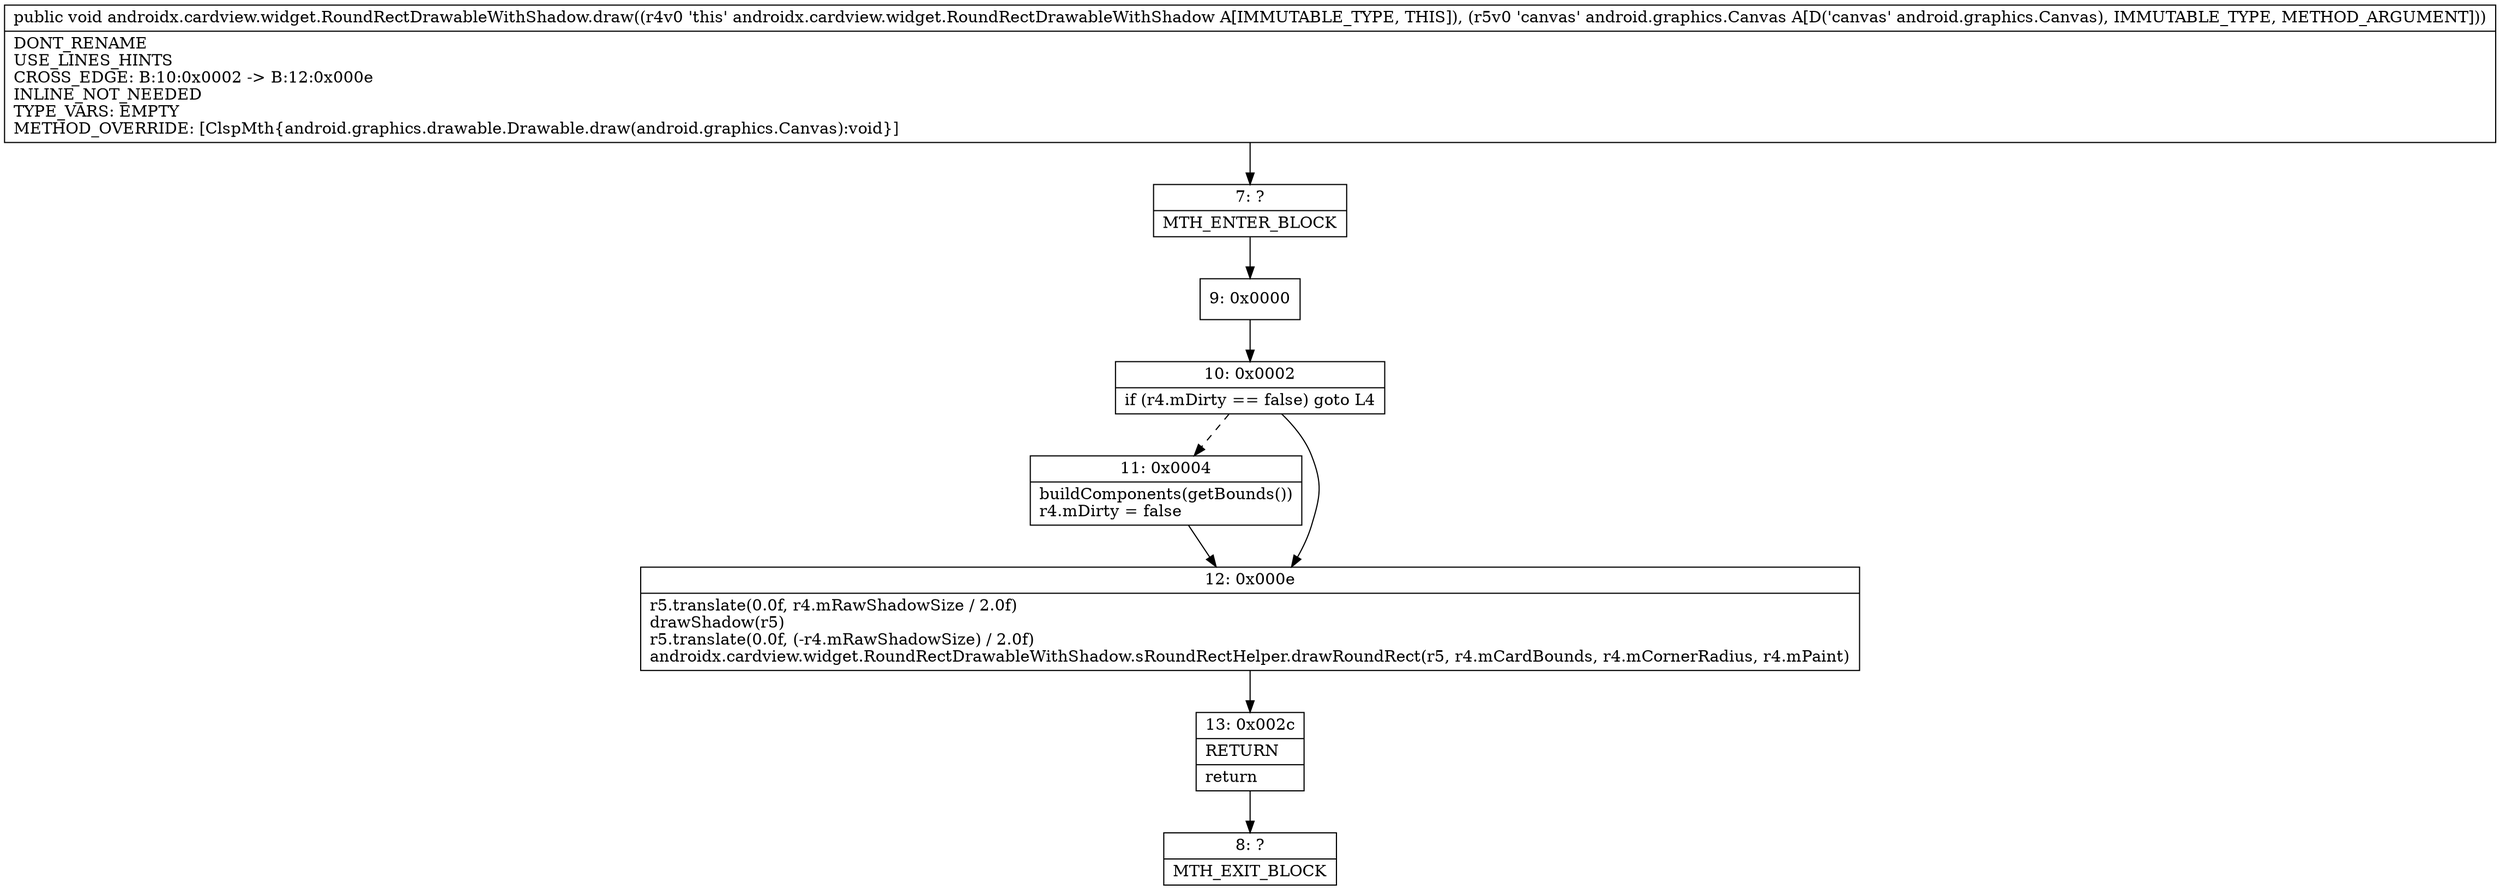 digraph "CFG forandroidx.cardview.widget.RoundRectDrawableWithShadow.draw(Landroid\/graphics\/Canvas;)V" {
Node_7 [shape=record,label="{7\:\ ?|MTH_ENTER_BLOCK\l}"];
Node_9 [shape=record,label="{9\:\ 0x0000}"];
Node_10 [shape=record,label="{10\:\ 0x0002|if (r4.mDirty == false) goto L4\l}"];
Node_11 [shape=record,label="{11\:\ 0x0004|buildComponents(getBounds())\lr4.mDirty = false\l}"];
Node_12 [shape=record,label="{12\:\ 0x000e|r5.translate(0.0f, r4.mRawShadowSize \/ 2.0f)\ldrawShadow(r5)\lr5.translate(0.0f, (\-r4.mRawShadowSize) \/ 2.0f)\landroidx.cardview.widget.RoundRectDrawableWithShadow.sRoundRectHelper.drawRoundRect(r5, r4.mCardBounds, r4.mCornerRadius, r4.mPaint)\l}"];
Node_13 [shape=record,label="{13\:\ 0x002c|RETURN\l|return\l}"];
Node_8 [shape=record,label="{8\:\ ?|MTH_EXIT_BLOCK\l}"];
MethodNode[shape=record,label="{public void androidx.cardview.widget.RoundRectDrawableWithShadow.draw((r4v0 'this' androidx.cardview.widget.RoundRectDrawableWithShadow A[IMMUTABLE_TYPE, THIS]), (r5v0 'canvas' android.graphics.Canvas A[D('canvas' android.graphics.Canvas), IMMUTABLE_TYPE, METHOD_ARGUMENT]))  | DONT_RENAME\lUSE_LINES_HINTS\lCROSS_EDGE: B:10:0x0002 \-\> B:12:0x000e\lINLINE_NOT_NEEDED\lTYPE_VARS: EMPTY\lMETHOD_OVERRIDE: [ClspMth\{android.graphics.drawable.Drawable.draw(android.graphics.Canvas):void\}]\l}"];
MethodNode -> Node_7;Node_7 -> Node_9;
Node_9 -> Node_10;
Node_10 -> Node_11[style=dashed];
Node_10 -> Node_12;
Node_11 -> Node_12;
Node_12 -> Node_13;
Node_13 -> Node_8;
}

